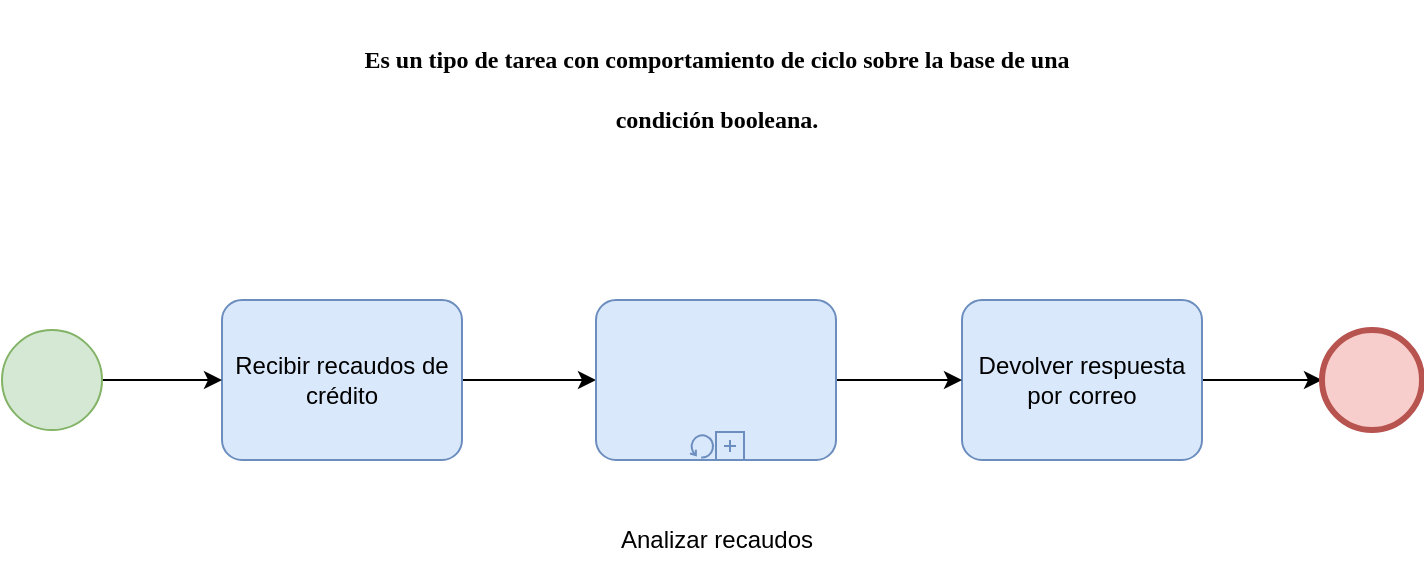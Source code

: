 <mxfile version="20.8.16" type="device"><diagram name="Página-1" id="gcRMuRhYIMBv_9Wsa6bz"><mxGraphModel dx="1919" dy="532" grid="1" gridSize="10" guides="1" tooltips="1" connect="1" arrows="1" fold="1" page="1" pageScale="1" pageWidth="827" pageHeight="1169" math="0" shadow="0"><root><mxCell id="0"/><mxCell id="1" parent="0"/><mxCell id="m64P9MGT5P4smozXvkCs-10" value="" style="edgeStyle=orthogonalEdgeStyle;rounded=0;orthogonalLoop=1;jettySize=auto;html=1;" edge="1" parent="1" source="m64P9MGT5P4smozXvkCs-1" target="m64P9MGT5P4smozXvkCs-5"><mxGeometry relative="1" as="geometry"/></mxCell><mxCell id="m64P9MGT5P4smozXvkCs-1" value="Devolver respuesta por correo" style="points=[[0.25,0,0],[0.5,0,0],[0.75,0,0],[1,0.25,0],[1,0.5,0],[1,0.75,0],[0.75,1,0],[0.5,1,0],[0.25,1,0],[0,0.75,0],[0,0.5,0],[0,0.25,0]];shape=mxgraph.bpmn.task;whiteSpace=wrap;rectStyle=rounded;size=10;html=1;taskMarker=abstract;fillColor=#dae8fc;strokeColor=#6c8ebf;" vertex="1" parent="1"><mxGeometry x="-290" y="215" width="120" height="80" as="geometry"/></mxCell><mxCell id="m64P9MGT5P4smozXvkCs-8" value="" style="edgeStyle=orthogonalEdgeStyle;rounded=0;orthogonalLoop=1;jettySize=auto;html=1;" edge="1" parent="1" source="m64P9MGT5P4smozXvkCs-2" target="m64P9MGT5P4smozXvkCs-3"><mxGeometry relative="1" as="geometry"/></mxCell><mxCell id="m64P9MGT5P4smozXvkCs-2" value="Recibir recaudos de crédito" style="points=[[0.25,0,0],[0.5,0,0],[0.75,0,0],[1,0.25,0],[1,0.5,0],[1,0.75,0],[0.75,1,0],[0.5,1,0],[0.25,1,0],[0,0.75,0],[0,0.5,0],[0,0.25,0]];shape=mxgraph.bpmn.task;whiteSpace=wrap;rectStyle=rounded;size=10;html=1;taskMarker=abstract;fillColor=#dae8fc;strokeColor=#6c8ebf;" vertex="1" parent="1"><mxGeometry x="-660" y="215" width="120" height="80" as="geometry"/></mxCell><mxCell id="m64P9MGT5P4smozXvkCs-9" value="" style="edgeStyle=orthogonalEdgeStyle;rounded=0;orthogonalLoop=1;jettySize=auto;html=1;" edge="1" parent="1" source="m64P9MGT5P4smozXvkCs-3" target="m64P9MGT5P4smozXvkCs-1"><mxGeometry relative="1" as="geometry"/></mxCell><mxCell id="m64P9MGT5P4smozXvkCs-3" value="" style="points=[[0.25,0,0],[0.5,0,0],[0.75,0,0],[1,0.25,0],[1,0.5,0],[1,0.75,0],[0.75,1,0],[0.5,1,0],[0.25,1,0],[0,0.75,0],[0,0.5,0],[0,0.25,0]];shape=mxgraph.bpmn.task;whiteSpace=wrap;rectStyle=rounded;size=10;html=1;taskMarker=abstract;isLoopStandard=1;isLoopSub=1;fillColor=#dae8fc;strokeColor=#6c8ebf;" vertex="1" parent="1"><mxGeometry x="-473" y="215" width="120" height="80" as="geometry"/></mxCell><mxCell id="m64P9MGT5P4smozXvkCs-7" value="" style="edgeStyle=orthogonalEdgeStyle;rounded=0;orthogonalLoop=1;jettySize=auto;html=1;" edge="1" parent="1" source="m64P9MGT5P4smozXvkCs-4" target="m64P9MGT5P4smozXvkCs-2"><mxGeometry relative="1" as="geometry"/></mxCell><mxCell id="m64P9MGT5P4smozXvkCs-4" value="" style="points=[[0.145,0.145,0],[0.5,0,0],[0.855,0.145,0],[1,0.5,0],[0.855,0.855,0],[0.5,1,0],[0.145,0.855,0],[0,0.5,0]];shape=mxgraph.bpmn.event;html=1;verticalLabelPosition=bottom;labelBackgroundColor=#ffffff;verticalAlign=top;align=center;perimeter=ellipsePerimeter;outlineConnect=0;aspect=fixed;outline=standard;symbol=general;fillColor=#d5e8d4;strokeColor=#82b366;" vertex="1" parent="1"><mxGeometry x="-770" y="230" width="50" height="50" as="geometry"/></mxCell><mxCell id="m64P9MGT5P4smozXvkCs-5" value="" style="points=[[0.145,0.145,0],[0.5,0,0],[0.855,0.145,0],[1,0.5,0],[0.855,0.855,0],[0.5,1,0],[0.145,0.855,0],[0,0.5,0]];shape=mxgraph.bpmn.event;html=1;verticalLabelPosition=bottom;labelBackgroundColor=#ffffff;verticalAlign=top;align=center;perimeter=ellipsePerimeter;outlineConnect=0;aspect=fixed;outline=end;symbol=terminate2;fillColor=#f8cecc;strokeColor=#b85450;" vertex="1" parent="1"><mxGeometry x="-110" y="230" width="50" height="50" as="geometry"/></mxCell><mxCell id="m64P9MGT5P4smozXvkCs-6" value="Analizar recaudos" style="text;html=1;align=center;verticalAlign=middle;resizable=0;points=[];autosize=1;strokeColor=none;fillColor=none;" vertex="1" parent="1"><mxGeometry x="-473" y="320" width="120" height="30" as="geometry"/></mxCell><mxCell id="m64P9MGT5P4smozXvkCs-11" value="&lt;h4&gt;&lt;font face=&quot;Georgia&quot;&gt;Es un tipo de tarea con comportamiento de ciclo sobre la base de una&lt;br&gt;&lt;/font&gt;&lt;/h4&gt;&lt;h4&gt;&lt;font face=&quot;Georgia&quot;&gt;condición booleana. &lt;/font&gt;&lt;/h4&gt;" style="text;html=1;align=center;verticalAlign=middle;resizable=0;points=[];autosize=1;strokeColor=none;fillColor=none;" vertex="1" parent="1"><mxGeometry x="-638" y="65" width="450" height="90" as="geometry"/></mxCell></root></mxGraphModel></diagram></mxfile>